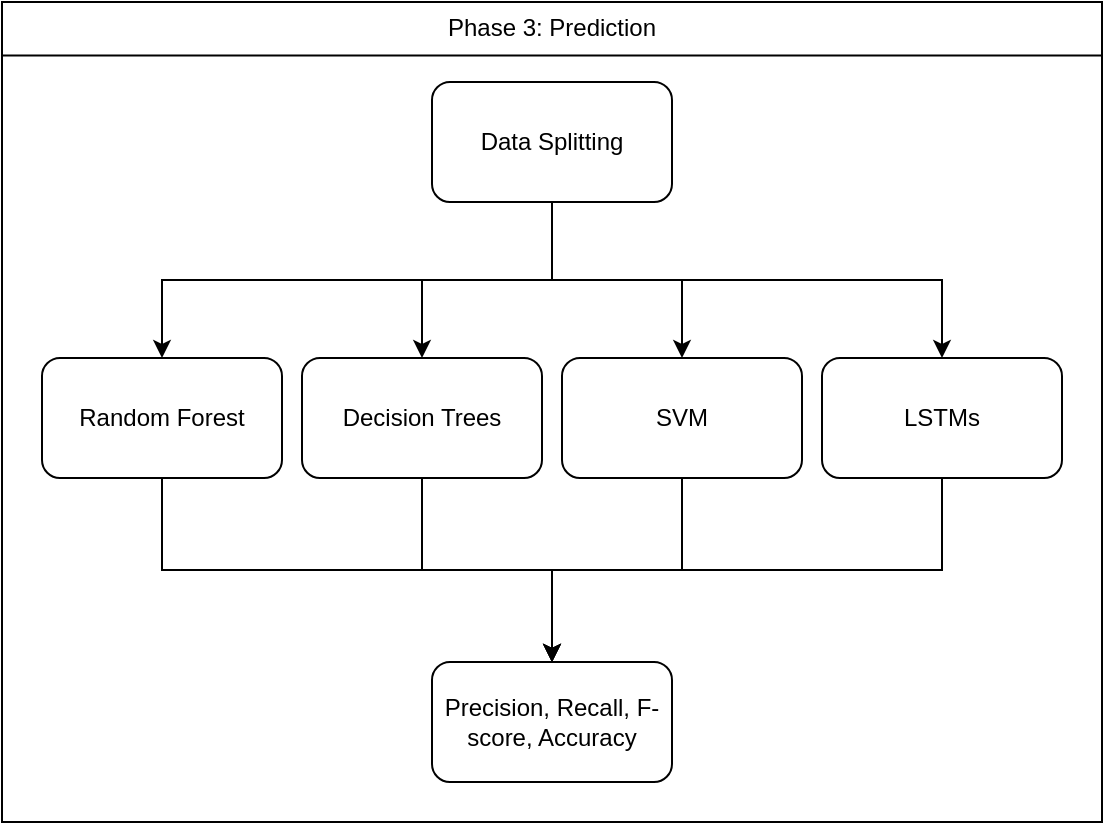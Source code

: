 <mxfile version="18.2.1" type="device"><diagram id="nnyI97VpF0ETMCXN3w82" name="Page-1"><mxGraphModel dx="1381" dy="795" grid="1" gridSize="10" guides="1" tooltips="1" connect="1" arrows="1" fold="1" page="1" pageScale="1" pageWidth="850" pageHeight="1100" math="0" shadow="0"><root><mxCell id="0"/><mxCell id="1" parent="0"/><mxCell id="SBa2gptgAjwU5v2Z6i31-16" value="" style="group" vertex="1" connectable="0" parent="1"><mxGeometry x="130" y="10" width="550" height="410" as="geometry"/></mxCell><mxCell id="SBa2gptgAjwU5v2Z6i31-17" value="" style="rounded=0;whiteSpace=wrap;html=1;" vertex="1" parent="SBa2gptgAjwU5v2Z6i31-16"><mxGeometry width="550" height="410" as="geometry"/></mxCell><mxCell id="SBa2gptgAjwU5v2Z6i31-18" value="" style="endArrow=none;html=1;rounded=0;" edge="1" parent="SBa2gptgAjwU5v2Z6i31-16"><mxGeometry width="50" height="50" relative="1" as="geometry"><mxPoint y="26.739" as="sourcePoint"/><mxPoint x="550" y="26.739" as="targetPoint"/><Array as="points"/></mxGeometry></mxCell><mxCell id="SBa2gptgAjwU5v2Z6i31-19" value="Phase 3: Prediction" style="text;html=1;strokeColor=none;fillColor=none;align=center;verticalAlign=middle;whiteSpace=wrap;rounded=0;" vertex="1" parent="SBa2gptgAjwU5v2Z6i31-16"><mxGeometry x="175" width="200" height="26.739" as="geometry"/></mxCell><mxCell id="SBa2gptgAjwU5v2Z6i31-1" style="edgeStyle=orthogonalEdgeStyle;rounded=0;orthogonalLoop=1;jettySize=auto;html=1;exitX=0.5;exitY=1;exitDx=0;exitDy=0;" edge="1" parent="1" source="SBa2gptgAjwU5v2Z6i31-5" target="SBa2gptgAjwU5v2Z6i31-7"><mxGeometry relative="1" as="geometry"/></mxCell><mxCell id="SBa2gptgAjwU5v2Z6i31-2" style="edgeStyle=orthogonalEdgeStyle;rounded=0;orthogonalLoop=1;jettySize=auto;html=1;exitX=0.5;exitY=1;exitDx=0;exitDy=0;" edge="1" parent="1" source="SBa2gptgAjwU5v2Z6i31-5" target="SBa2gptgAjwU5v2Z6i31-9"><mxGeometry relative="1" as="geometry"/></mxCell><mxCell id="SBa2gptgAjwU5v2Z6i31-3" style="edgeStyle=orthogonalEdgeStyle;rounded=0;orthogonalLoop=1;jettySize=auto;html=1;exitX=0.5;exitY=1;exitDx=0;exitDy=0;entryX=0.5;entryY=0;entryDx=0;entryDy=0;" edge="1" parent="1" source="SBa2gptgAjwU5v2Z6i31-5" target="SBa2gptgAjwU5v2Z6i31-11"><mxGeometry relative="1" as="geometry"/></mxCell><mxCell id="SBa2gptgAjwU5v2Z6i31-4" style="edgeStyle=orthogonalEdgeStyle;rounded=0;orthogonalLoop=1;jettySize=auto;html=1;exitX=0.5;exitY=1;exitDx=0;exitDy=0;" edge="1" parent="1" source="SBa2gptgAjwU5v2Z6i31-5" target="SBa2gptgAjwU5v2Z6i31-13"><mxGeometry relative="1" as="geometry"/></mxCell><mxCell id="SBa2gptgAjwU5v2Z6i31-5" value="Data Splitting" style="rounded=1;whiteSpace=wrap;html=1;" vertex="1" parent="1"><mxGeometry x="345" y="50" width="120" height="60" as="geometry"/></mxCell><mxCell id="SBa2gptgAjwU5v2Z6i31-6" style="edgeStyle=orthogonalEdgeStyle;rounded=0;orthogonalLoop=1;jettySize=auto;html=1;exitX=0.5;exitY=1;exitDx=0;exitDy=0;" edge="1" parent="1" source="SBa2gptgAjwU5v2Z6i31-7" target="SBa2gptgAjwU5v2Z6i31-14"><mxGeometry relative="1" as="geometry"/></mxCell><mxCell id="SBa2gptgAjwU5v2Z6i31-7" value="Random Forest" style="rounded=1;whiteSpace=wrap;html=1;" vertex="1" parent="1"><mxGeometry x="150" y="188" width="120" height="60" as="geometry"/></mxCell><mxCell id="SBa2gptgAjwU5v2Z6i31-8" style="edgeStyle=orthogonalEdgeStyle;rounded=0;orthogonalLoop=1;jettySize=auto;html=1;exitX=0.5;exitY=1;exitDx=0;exitDy=0;entryX=0.5;entryY=0;entryDx=0;entryDy=0;" edge="1" parent="1" source="SBa2gptgAjwU5v2Z6i31-9" target="SBa2gptgAjwU5v2Z6i31-14"><mxGeometry relative="1" as="geometry"/></mxCell><mxCell id="SBa2gptgAjwU5v2Z6i31-9" value="Decision Trees" style="rounded=1;whiteSpace=wrap;html=1;" vertex="1" parent="1"><mxGeometry x="280" y="188" width="120" height="60" as="geometry"/></mxCell><mxCell id="SBa2gptgAjwU5v2Z6i31-10" style="edgeStyle=orthogonalEdgeStyle;rounded=0;orthogonalLoop=1;jettySize=auto;html=1;exitX=0.5;exitY=1;exitDx=0;exitDy=0;entryX=0.5;entryY=0;entryDx=0;entryDy=0;" edge="1" parent="1" source="SBa2gptgAjwU5v2Z6i31-11" target="SBa2gptgAjwU5v2Z6i31-14"><mxGeometry relative="1" as="geometry"/></mxCell><mxCell id="SBa2gptgAjwU5v2Z6i31-11" value="SVM" style="rounded=1;whiteSpace=wrap;html=1;" vertex="1" parent="1"><mxGeometry x="410" y="188" width="120" height="60" as="geometry"/></mxCell><mxCell id="SBa2gptgAjwU5v2Z6i31-12" style="edgeStyle=orthogonalEdgeStyle;rounded=0;orthogonalLoop=1;jettySize=auto;html=1;exitX=0.5;exitY=1;exitDx=0;exitDy=0;" edge="1" parent="1" source="SBa2gptgAjwU5v2Z6i31-13" target="SBa2gptgAjwU5v2Z6i31-14"><mxGeometry relative="1" as="geometry"/></mxCell><mxCell id="SBa2gptgAjwU5v2Z6i31-13" value="LSTMs" style="rounded=1;whiteSpace=wrap;html=1;" vertex="1" parent="1"><mxGeometry x="540" y="188" width="120" height="60" as="geometry"/></mxCell><mxCell id="SBa2gptgAjwU5v2Z6i31-14" value="Precision, Recall, F-score, Accuracy" style="rounded=1;whiteSpace=wrap;html=1;" vertex="1" parent="1"><mxGeometry x="345" y="340" width="120" height="60" as="geometry"/></mxCell></root></mxGraphModel></diagram></mxfile>